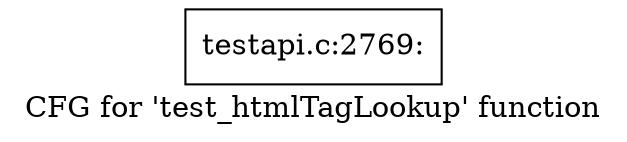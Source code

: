 digraph "CFG for 'test_htmlTagLookup' function" {
	label="CFG for 'test_htmlTagLookup' function";

	Node0x416df60 [shape=record,label="{testapi.c:2769:}"];
}
